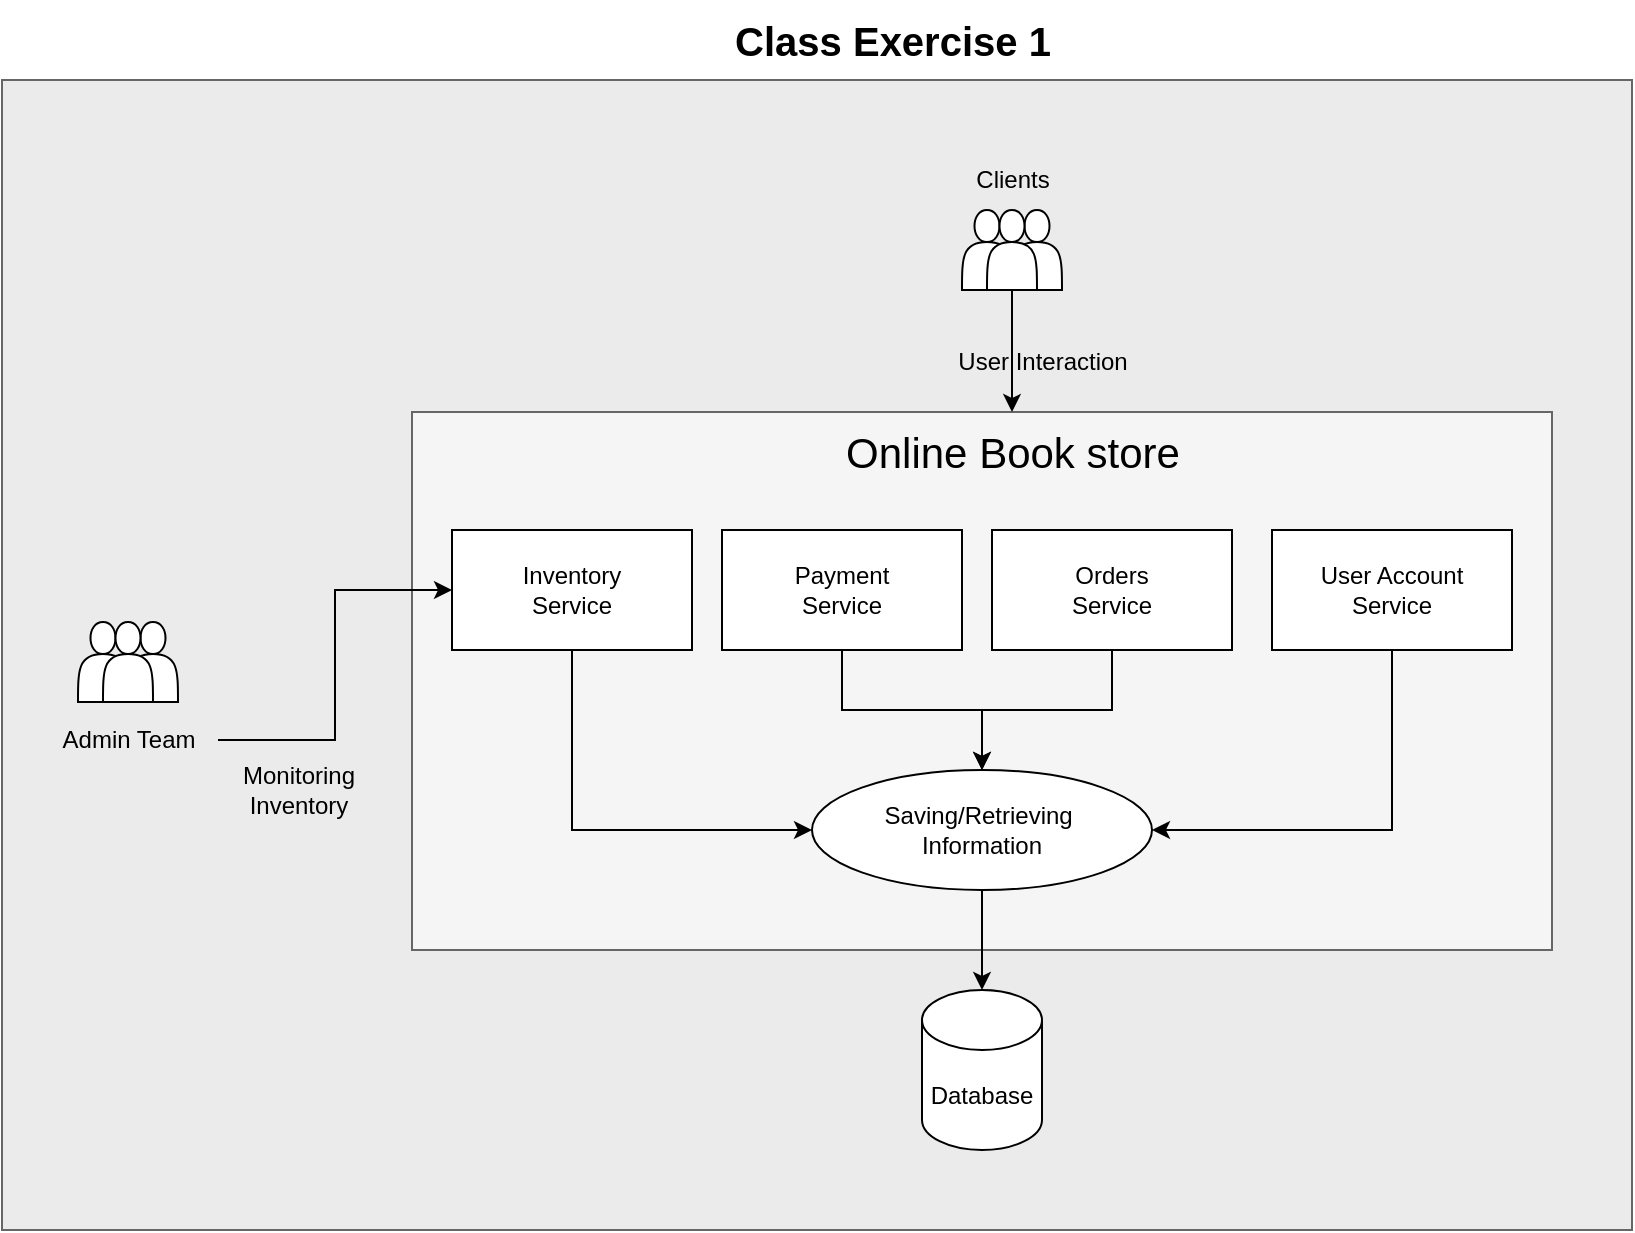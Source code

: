 <mxfile version="24.7.17">
  <diagram name="Page-1" id="ok6uAeZnoGjvaKoIYYGb">
    <mxGraphModel dx="1500" dy="1867" grid="1" gridSize="10" guides="1" tooltips="1" connect="1" arrows="1" fold="1" page="1" pageScale="1" pageWidth="850" pageHeight="1100" math="0" shadow="0">
      <root>
        <mxCell id="0" />
        <mxCell id="1" parent="0" />
        <mxCell id="8BCZyTPhIXZpTZEpNpGn-38" value="" style="rounded=0;whiteSpace=wrap;html=1;fillColor=#EBEBEB;strokeColor=#666666;fontColor=#333333;" vertex="1" parent="1">
          <mxGeometry x="145" y="15" width="815" height="575" as="geometry" />
        </mxCell>
        <mxCell id="8BCZyTPhIXZpTZEpNpGn-6" value="" style="rounded=0;whiteSpace=wrap;html=1;fillColor=#f5f5f5;fontColor=#333333;strokeColor=#666666;" vertex="1" parent="1">
          <mxGeometry x="350" y="181" width="570" height="269" as="geometry" />
        </mxCell>
        <mxCell id="8BCZyTPhIXZpTZEpNpGn-37" style="edgeStyle=orthogonalEdgeStyle;rounded=0;orthogonalLoop=1;jettySize=auto;html=1;entryX=0;entryY=0.5;entryDx=0;entryDy=0;" edge="1" parent="1" source="8BCZyTPhIXZpTZEpNpGn-3" target="8BCZyTPhIXZpTZEpNpGn-14">
          <mxGeometry relative="1" as="geometry">
            <Array as="points">
              <mxPoint x="430" y="390" />
            </Array>
          </mxGeometry>
        </mxCell>
        <mxCell id="8BCZyTPhIXZpTZEpNpGn-3" value="Inventory&lt;div&gt;Service&lt;/div&gt;" style="rounded=0;whiteSpace=wrap;html=1;" vertex="1" parent="1">
          <mxGeometry x="370" y="240" width="120" height="60" as="geometry" />
        </mxCell>
        <mxCell id="8BCZyTPhIXZpTZEpNpGn-4" value="Payment&lt;div&gt;Service&lt;/div&gt;" style="rounded=0;whiteSpace=wrap;html=1;" vertex="1" parent="1">
          <mxGeometry x="505" y="240" width="120" height="60" as="geometry" />
        </mxCell>
        <mxCell id="8BCZyTPhIXZpTZEpNpGn-35" style="edgeStyle=orthogonalEdgeStyle;rounded=0;orthogonalLoop=1;jettySize=auto;html=1;entryX=0.5;entryY=0;entryDx=0;entryDy=0;" edge="1" parent="1" source="8BCZyTPhIXZpTZEpNpGn-5" target="8BCZyTPhIXZpTZEpNpGn-14">
          <mxGeometry relative="1" as="geometry" />
        </mxCell>
        <mxCell id="8BCZyTPhIXZpTZEpNpGn-5" value="Orders&lt;div&gt;Service&lt;/div&gt;" style="rounded=0;whiteSpace=wrap;html=1;" vertex="1" parent="1">
          <mxGeometry x="640" y="240" width="120" height="60" as="geometry" />
        </mxCell>
        <mxCell id="8BCZyTPhIXZpTZEpNpGn-7" value="Database" style="shape=cylinder3;whiteSpace=wrap;html=1;boundedLbl=1;backgroundOutline=1;size=15;" vertex="1" parent="1">
          <mxGeometry x="605" y="470" width="60" height="80" as="geometry" />
        </mxCell>
        <mxCell id="8BCZyTPhIXZpTZEpNpGn-15" value="" style="edgeStyle=orthogonalEdgeStyle;rounded=0;orthogonalLoop=1;jettySize=auto;html=1;entryX=0.5;entryY=0;entryDx=0;entryDy=0;entryPerimeter=0;" edge="1" parent="1" source="8BCZyTPhIXZpTZEpNpGn-4" target="8BCZyTPhIXZpTZEpNpGn-14">
          <mxGeometry relative="1" as="geometry">
            <mxPoint x="565" y="300" as="sourcePoint" />
            <mxPoint x="565" y="470" as="targetPoint" />
          </mxGeometry>
        </mxCell>
        <mxCell id="8BCZyTPhIXZpTZEpNpGn-14" value="Saving/Retrieving&amp;nbsp;&lt;div&gt;Information&lt;/div&gt;" style="ellipse;whiteSpace=wrap;html=1;" vertex="1" parent="1">
          <mxGeometry x="550" y="360" width="170" height="60" as="geometry" />
        </mxCell>
        <mxCell id="8BCZyTPhIXZpTZEpNpGn-19" value="" style="group" vertex="1" connectable="0" parent="1">
          <mxGeometry x="625" y="80" width="50" height="40" as="geometry" />
        </mxCell>
        <mxCell id="8BCZyTPhIXZpTZEpNpGn-16" value="" style="shape=actor;whiteSpace=wrap;html=1;" vertex="1" parent="8BCZyTPhIXZpTZEpNpGn-19">
          <mxGeometry width="25" height="40" as="geometry" />
        </mxCell>
        <mxCell id="8BCZyTPhIXZpTZEpNpGn-17" value="" style="shape=actor;whiteSpace=wrap;html=1;" vertex="1" parent="8BCZyTPhIXZpTZEpNpGn-19">
          <mxGeometry x="25" width="25" height="40" as="geometry" />
        </mxCell>
        <mxCell id="8BCZyTPhIXZpTZEpNpGn-18" value="" style="shape=actor;whiteSpace=wrap;html=1;" vertex="1" parent="8BCZyTPhIXZpTZEpNpGn-19">
          <mxGeometry x="12.5" width="25" height="40" as="geometry" />
        </mxCell>
        <mxCell id="8BCZyTPhIXZpTZEpNpGn-21" value="Online Book store" style="text;html=1;align=center;verticalAlign=middle;whiteSpace=wrap;rounded=0;fontSize=21;" vertex="1" parent="1">
          <mxGeometry x="552.5" y="181" width="195" height="40" as="geometry" />
        </mxCell>
        <mxCell id="8BCZyTPhIXZpTZEpNpGn-22" style="edgeStyle=orthogonalEdgeStyle;rounded=0;orthogonalLoop=1;jettySize=auto;html=1;entryX=0.5;entryY=0;entryDx=0;entryDy=0;" edge="1" parent="1" source="8BCZyTPhIXZpTZEpNpGn-18" target="8BCZyTPhIXZpTZEpNpGn-21">
          <mxGeometry relative="1" as="geometry" />
        </mxCell>
        <mxCell id="8BCZyTPhIXZpTZEpNpGn-23" value="Clients" style="text;html=1;align=center;verticalAlign=middle;resizable=0;points=[];autosize=1;strokeColor=none;fillColor=none;" vertex="1" parent="1">
          <mxGeometry x="620" y="50" width="60" height="30" as="geometry" />
        </mxCell>
        <mxCell id="8BCZyTPhIXZpTZEpNpGn-24" value="User Interaction" style="text;html=1;align=center;verticalAlign=middle;resizable=0;points=[];autosize=1;strokeColor=none;fillColor=none;" vertex="1" parent="1">
          <mxGeometry x="610" y="141" width="110" height="30" as="geometry" />
        </mxCell>
        <mxCell id="8BCZyTPhIXZpTZEpNpGn-25" value="" style="group" vertex="1" connectable="0" parent="1">
          <mxGeometry x="183" y="286" width="50" height="40" as="geometry" />
        </mxCell>
        <mxCell id="8BCZyTPhIXZpTZEpNpGn-26" value="" style="shape=actor;whiteSpace=wrap;html=1;" vertex="1" parent="8BCZyTPhIXZpTZEpNpGn-25">
          <mxGeometry width="25" height="40" as="geometry" />
        </mxCell>
        <mxCell id="8BCZyTPhIXZpTZEpNpGn-27" value="" style="shape=actor;whiteSpace=wrap;html=1;" vertex="1" parent="8BCZyTPhIXZpTZEpNpGn-25">
          <mxGeometry x="25" width="25" height="40" as="geometry" />
        </mxCell>
        <mxCell id="8BCZyTPhIXZpTZEpNpGn-28" value="" style="shape=actor;whiteSpace=wrap;html=1;" vertex="1" parent="8BCZyTPhIXZpTZEpNpGn-25">
          <mxGeometry x="12.5" width="25" height="40" as="geometry" />
        </mxCell>
        <mxCell id="8BCZyTPhIXZpTZEpNpGn-30" style="edgeStyle=orthogonalEdgeStyle;rounded=0;orthogonalLoop=1;jettySize=auto;html=1;entryX=0;entryY=0.5;entryDx=0;entryDy=0;" edge="1" parent="1" source="8BCZyTPhIXZpTZEpNpGn-29" target="8BCZyTPhIXZpTZEpNpGn-3">
          <mxGeometry relative="1" as="geometry" />
        </mxCell>
        <mxCell id="8BCZyTPhIXZpTZEpNpGn-29" value="Admin Team" style="text;html=1;align=center;verticalAlign=middle;resizable=0;points=[];autosize=1;strokeColor=none;fillColor=none;" vertex="1" parent="1">
          <mxGeometry x="163" y="330" width="90" height="30" as="geometry" />
        </mxCell>
        <mxCell id="8BCZyTPhIXZpTZEpNpGn-32" value="Monitoring&lt;div&gt;Inventory&lt;/div&gt;" style="text;html=1;align=center;verticalAlign=middle;resizable=0;points=[];autosize=1;strokeColor=none;fillColor=none;" vertex="1" parent="1">
          <mxGeometry x="253" y="350" width="80" height="40" as="geometry" />
        </mxCell>
        <mxCell id="8BCZyTPhIXZpTZEpNpGn-36" style="edgeStyle=orthogonalEdgeStyle;rounded=0;orthogonalLoop=1;jettySize=auto;html=1;entryX=1;entryY=0.5;entryDx=0;entryDy=0;" edge="1" parent="1" source="8BCZyTPhIXZpTZEpNpGn-33" target="8BCZyTPhIXZpTZEpNpGn-14">
          <mxGeometry relative="1" as="geometry">
            <Array as="points">
              <mxPoint x="840" y="390" />
            </Array>
          </mxGeometry>
        </mxCell>
        <mxCell id="8BCZyTPhIXZpTZEpNpGn-33" value="User Account&lt;div&gt;Service&lt;/div&gt;" style="rounded=0;whiteSpace=wrap;html=1;" vertex="1" parent="1">
          <mxGeometry x="780" y="240" width="120" height="60" as="geometry" />
        </mxCell>
        <mxCell id="8BCZyTPhIXZpTZEpNpGn-34" style="edgeStyle=orthogonalEdgeStyle;rounded=0;orthogonalLoop=1;jettySize=auto;html=1;entryX=0.5;entryY=0;entryDx=0;entryDy=0;entryPerimeter=0;" edge="1" parent="1" source="8BCZyTPhIXZpTZEpNpGn-14" target="8BCZyTPhIXZpTZEpNpGn-7">
          <mxGeometry relative="1" as="geometry" />
        </mxCell>
        <mxCell id="8BCZyTPhIXZpTZEpNpGn-39" value="Class Exercise 1" style="text;html=1;align=center;verticalAlign=middle;resizable=0;points=[];autosize=1;strokeColor=none;fillColor=none;fontSize=20;fontStyle=1" vertex="1" parent="1">
          <mxGeometry x="505" y="-25" width="170" height="40" as="geometry" />
        </mxCell>
      </root>
    </mxGraphModel>
  </diagram>
</mxfile>
